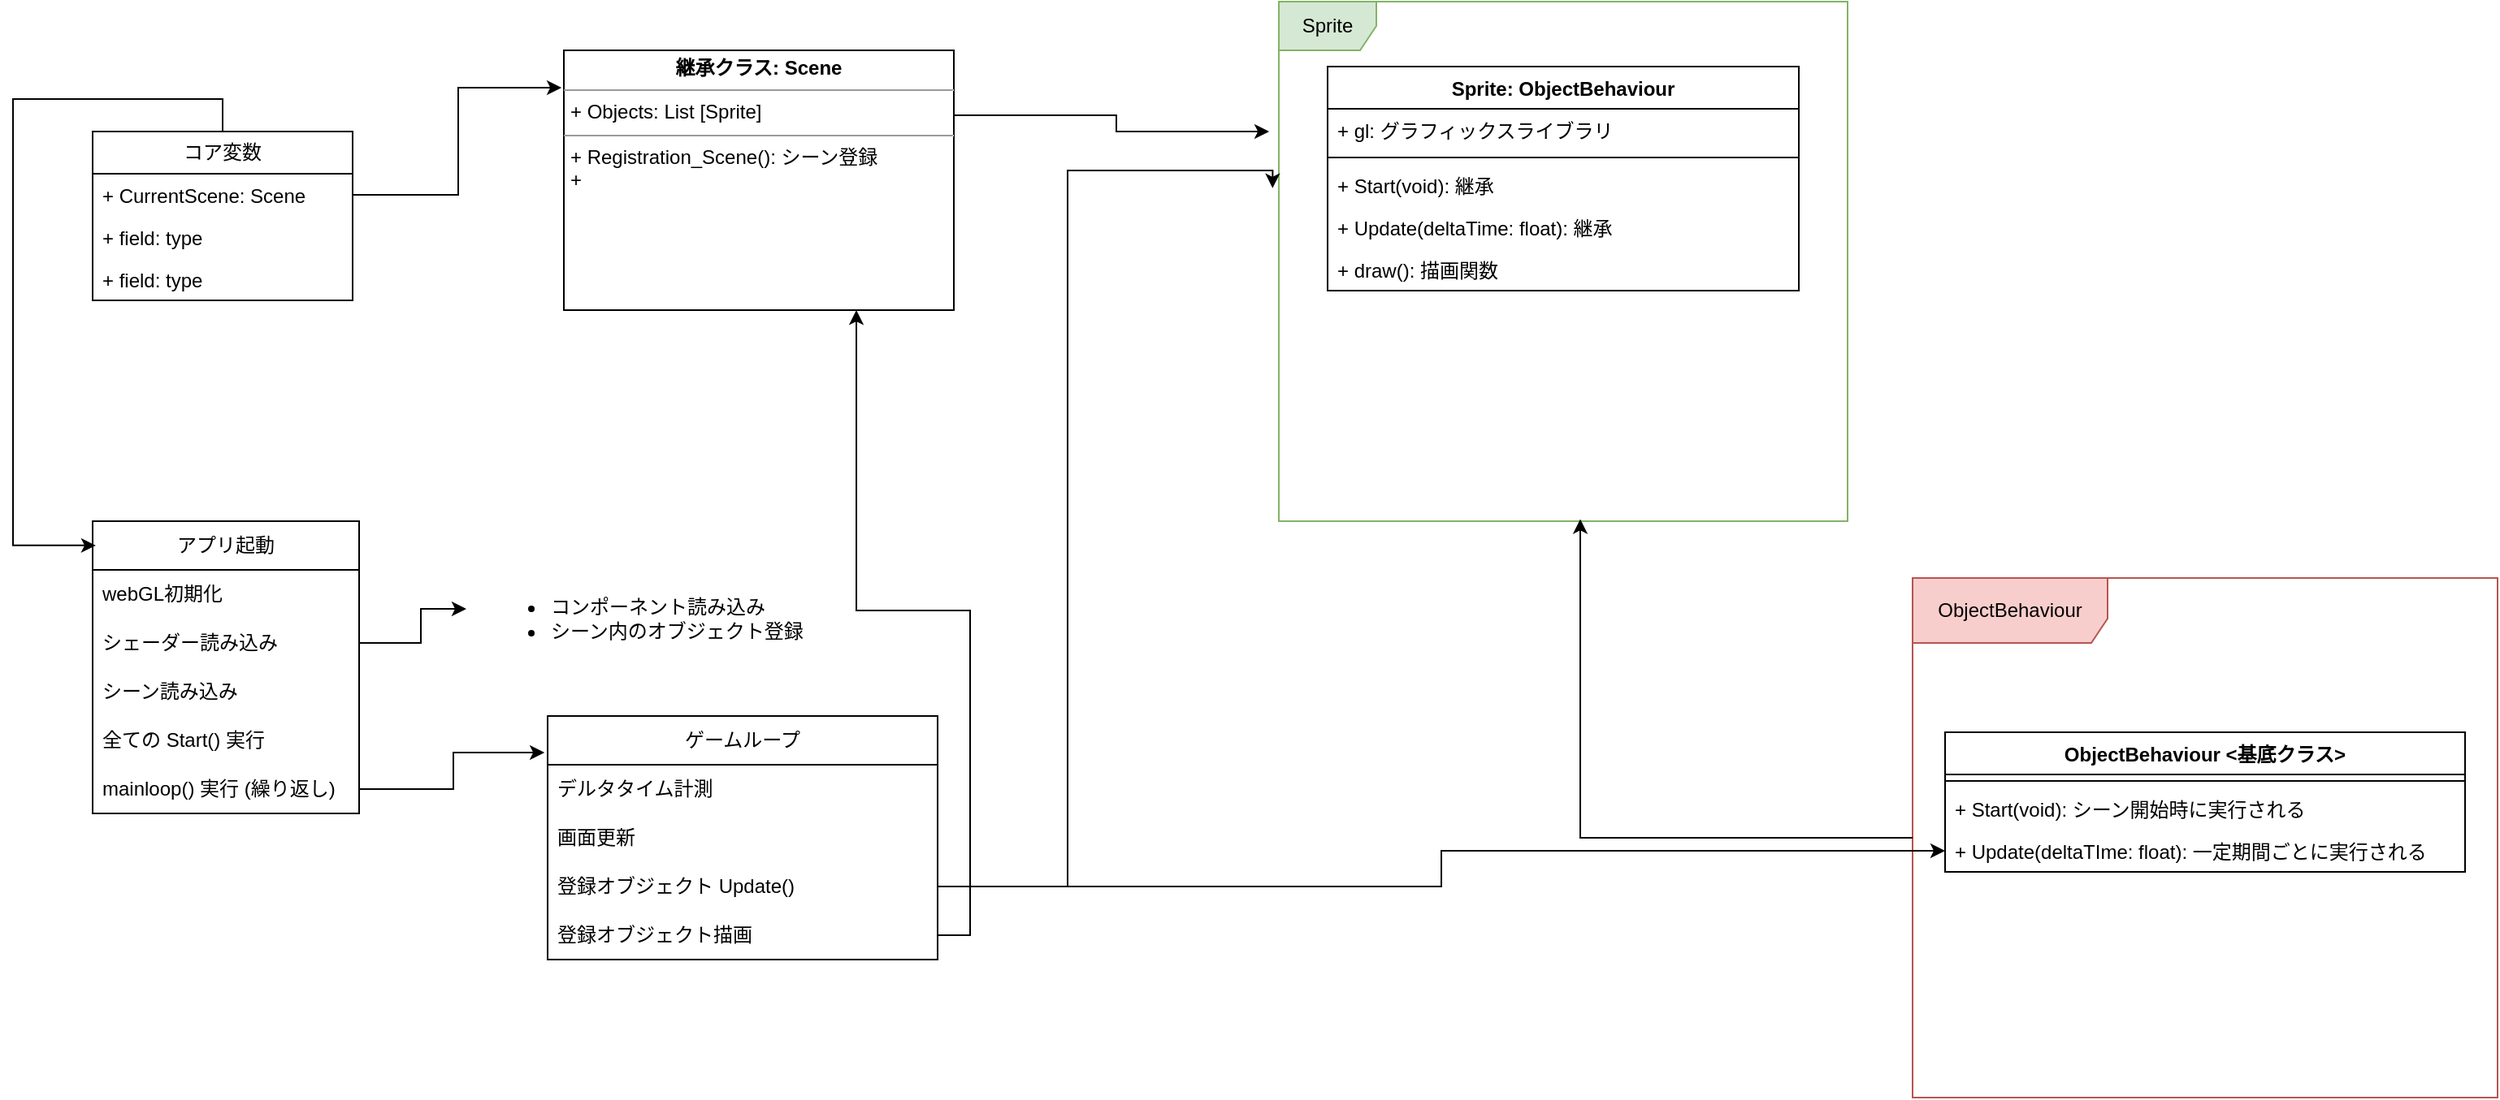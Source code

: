 <mxfile version="22.1.11" type="github">
  <diagram name="ページ1" id="hD4opN9VpknbNqU1b7Oj">
    <mxGraphModel dx="1434" dy="1941" grid="1" gridSize="10" guides="1" tooltips="1" connect="1" arrows="1" fold="1" page="1" pageScale="1" pageWidth="827" pageHeight="1169" math="0" shadow="0">
      <root>
        <mxCell id="0" />
        <mxCell id="1" parent="0" />
        <mxCell id="AUF0hyaP5ivSWC6ZNrzQ-1" value="アプリ起動" style="swimlane;fontStyle=0;childLayout=stackLayout;horizontal=1;startSize=30;horizontalStack=0;resizeParent=1;resizeParentMax=0;resizeLast=0;collapsible=1;marginBottom=0;whiteSpace=wrap;html=1;" parent="1" vertex="1">
          <mxGeometry x="320" y="240" width="164" height="180" as="geometry" />
        </mxCell>
        <mxCell id="AUF0hyaP5ivSWC6ZNrzQ-2" value="webGL初期化" style="text;strokeColor=none;fillColor=none;align=left;verticalAlign=middle;spacingLeft=4;spacingRight=4;overflow=hidden;points=[[0,0.5],[1,0.5]];portConstraint=eastwest;rotatable=0;whiteSpace=wrap;html=1;" parent="AUF0hyaP5ivSWC6ZNrzQ-1" vertex="1">
          <mxGeometry y="30" width="164" height="30" as="geometry" />
        </mxCell>
        <mxCell id="AUF0hyaP5ivSWC6ZNrzQ-3" value="シェーダー読み込み" style="text;strokeColor=none;fillColor=none;align=left;verticalAlign=middle;spacingLeft=4;spacingRight=4;overflow=hidden;points=[[0,0.5],[1,0.5]];portConstraint=eastwest;rotatable=0;whiteSpace=wrap;html=1;" parent="AUF0hyaP5ivSWC6ZNrzQ-1" vertex="1">
          <mxGeometry y="60" width="164" height="30" as="geometry" />
        </mxCell>
        <mxCell id="xLFt_ngKc4ZPYv_Qw4S8-12" value="シーン読み込み" style="text;strokeColor=none;fillColor=none;align=left;verticalAlign=middle;spacingLeft=4;spacingRight=4;overflow=hidden;points=[[0,0.5],[1,0.5]];portConstraint=eastwest;rotatable=0;whiteSpace=wrap;html=1;" parent="AUF0hyaP5ivSWC6ZNrzQ-1" vertex="1">
          <mxGeometry y="90" width="164" height="30" as="geometry" />
        </mxCell>
        <mxCell id="xLFt_ngKc4ZPYv_Qw4S8-3" value="全ての Start() 実行" style="text;strokeColor=none;fillColor=none;align=left;verticalAlign=middle;spacingLeft=4;spacingRight=4;overflow=hidden;points=[[0,0.5],[1,0.5]];portConstraint=eastwest;rotatable=0;whiteSpace=wrap;html=1;" parent="AUF0hyaP5ivSWC6ZNrzQ-1" vertex="1">
          <mxGeometry y="120" width="164" height="30" as="geometry" />
        </mxCell>
        <mxCell id="xLFt_ngKc4ZPYv_Qw4S8-8" value="mainloop() 実行 (繰り返し)" style="text;strokeColor=none;fillColor=none;align=left;verticalAlign=middle;spacingLeft=4;spacingRight=4;overflow=hidden;points=[[0,0.5],[1,0.5]];portConstraint=eastwest;rotatable=0;whiteSpace=wrap;html=1;" parent="AUF0hyaP5ivSWC6ZNrzQ-1" vertex="1">
          <mxGeometry y="150" width="164" height="30" as="geometry" />
        </mxCell>
        <mxCell id="xLFt_ngKc4ZPYv_Qw4S8-6" value="&lt;ul&gt;&lt;li&gt;コンポーネント読み込み&lt;/li&gt;&lt;li&gt;シーン内のオブジェクト登録&lt;/li&gt;&lt;/ul&gt;" style="text;strokeColor=none;fillColor=none;html=1;whiteSpace=wrap;verticalAlign=middle;overflow=hidden;" parent="1" vertex="1">
          <mxGeometry x="560" y="260" width="200" height="80" as="geometry" />
        </mxCell>
        <mxCell id="xLFt_ngKc4ZPYv_Qw4S8-5" style="edgeStyle=orthogonalEdgeStyle;rounded=0;orthogonalLoop=1;jettySize=auto;html=1;exitX=1;exitY=0.5;exitDx=0;exitDy=0;entryX=-0.05;entryY=0.425;entryDx=0;entryDy=0;entryPerimeter=0;" parent="1" source="AUF0hyaP5ivSWC6ZNrzQ-3" target="xLFt_ngKc4ZPYv_Qw4S8-6" edge="1">
          <mxGeometry relative="1" as="geometry">
            <mxPoint x="560" y="315" as="targetPoint" />
          </mxGeometry>
        </mxCell>
        <mxCell id="xLFt_ngKc4ZPYv_Qw4S8-14" value="ゲームループ" style="swimlane;fontStyle=0;childLayout=stackLayout;horizontal=1;startSize=30;horizontalStack=0;resizeParent=1;resizeParentMax=0;resizeLast=0;collapsible=1;marginBottom=0;whiteSpace=wrap;html=1;" parent="1" vertex="1">
          <mxGeometry x="600" y="360" width="240" height="150" as="geometry" />
        </mxCell>
        <mxCell id="xLFt_ngKc4ZPYv_Qw4S8-15" value="デルタタイム計測" style="text;strokeColor=none;fillColor=none;align=left;verticalAlign=middle;spacingLeft=4;spacingRight=4;overflow=hidden;points=[[0,0.5],[1,0.5]];portConstraint=eastwest;rotatable=0;whiteSpace=wrap;html=1;" parent="xLFt_ngKc4ZPYv_Qw4S8-14" vertex="1">
          <mxGeometry y="30" width="240" height="30" as="geometry" />
        </mxCell>
        <mxCell id="xLFt_ngKc4ZPYv_Qw4S8-16" value="画面更新" style="text;strokeColor=none;fillColor=none;align=left;verticalAlign=middle;spacingLeft=4;spacingRight=4;overflow=hidden;points=[[0,0.5],[1,0.5]];portConstraint=eastwest;rotatable=0;whiteSpace=wrap;html=1;" parent="xLFt_ngKc4ZPYv_Qw4S8-14" vertex="1">
          <mxGeometry y="60" width="240" height="30" as="geometry" />
        </mxCell>
        <mxCell id="xLFt_ngKc4ZPYv_Qw4S8-21" value="登録オブジェクト Update()" style="text;strokeColor=none;fillColor=none;align=left;verticalAlign=middle;spacingLeft=4;spacingRight=4;overflow=hidden;points=[[0,0.5],[1,0.5]];portConstraint=eastwest;rotatable=0;whiteSpace=wrap;html=1;" parent="xLFt_ngKc4ZPYv_Qw4S8-14" vertex="1">
          <mxGeometry y="90" width="240" height="30" as="geometry" />
        </mxCell>
        <mxCell id="xLFt_ngKc4ZPYv_Qw4S8-17" value="登録オブジェクト描画" style="text;strokeColor=none;fillColor=none;align=left;verticalAlign=middle;spacingLeft=4;spacingRight=4;overflow=hidden;points=[[0,0.5],[1,0.5]];portConstraint=eastwest;rotatable=0;whiteSpace=wrap;html=1;" parent="xLFt_ngKc4ZPYv_Qw4S8-14" vertex="1">
          <mxGeometry y="120" width="240" height="30" as="geometry" />
        </mxCell>
        <mxCell id="xLFt_ngKc4ZPYv_Qw4S8-19" style="edgeStyle=orthogonalEdgeStyle;rounded=0;orthogonalLoop=1;jettySize=auto;html=1;exitX=1;exitY=0.5;exitDx=0;exitDy=0;entryX=-0.008;entryY=0.15;entryDx=0;entryDy=0;entryPerimeter=0;" parent="1" source="xLFt_ngKc4ZPYv_Qw4S8-8" target="xLFt_ngKc4ZPYv_Qw4S8-14" edge="1">
          <mxGeometry relative="1" as="geometry" />
        </mxCell>
        <mxCell id="xLFt_ngKc4ZPYv_Qw4S8-22" value="Sprite" style="shape=umlFrame;whiteSpace=wrap;html=1;pointerEvents=0;fillColor=#d5e8d4;strokeColor=#82b366;" parent="1" vertex="1">
          <mxGeometry x="1050" y="-80" width="350" height="320" as="geometry" />
        </mxCell>
        <mxCell id="xLFt_ngKc4ZPYv_Qw4S8-33" style="edgeStyle=orthogonalEdgeStyle;rounded=0;orthogonalLoop=1;jettySize=auto;html=1;exitX=0.5;exitY=0;exitDx=0;exitDy=0;entryX=0.012;entryY=0.083;entryDx=0;entryDy=0;entryPerimeter=0;" parent="1" source="xLFt_ngKc4ZPYv_Qw4S8-24" target="AUF0hyaP5ivSWC6ZNrzQ-1" edge="1">
          <mxGeometry relative="1" as="geometry">
            <mxPoint x="260" y="330" as="targetPoint" />
            <Array as="points">
              <mxPoint x="400" y="-20" />
              <mxPoint x="271" y="-20" />
              <mxPoint x="271" y="255" />
            </Array>
          </mxGeometry>
        </mxCell>
        <mxCell id="xLFt_ngKc4ZPYv_Qw4S8-24" value="コア変数" style="swimlane;fontStyle=0;childLayout=stackLayout;horizontal=1;startSize=26;fillColor=none;horizontalStack=0;resizeParent=1;resizeParentMax=0;resizeLast=0;collapsible=1;marginBottom=0;whiteSpace=wrap;html=1;" parent="1" vertex="1">
          <mxGeometry x="320" width="160" height="104" as="geometry" />
        </mxCell>
        <mxCell id="xLFt_ngKc4ZPYv_Qw4S8-25" value="+ CurrentScene: Scene" style="text;strokeColor=none;fillColor=none;align=left;verticalAlign=top;spacingLeft=4;spacingRight=4;overflow=hidden;rotatable=0;points=[[0,0.5],[1,0.5]];portConstraint=eastwest;whiteSpace=wrap;html=1;" parent="xLFt_ngKc4ZPYv_Qw4S8-24" vertex="1">
          <mxGeometry y="26" width="160" height="26" as="geometry" />
        </mxCell>
        <mxCell id="xLFt_ngKc4ZPYv_Qw4S8-26" value="+ field: type" style="text;strokeColor=none;fillColor=none;align=left;verticalAlign=top;spacingLeft=4;spacingRight=4;overflow=hidden;rotatable=0;points=[[0,0.5],[1,0.5]];portConstraint=eastwest;whiteSpace=wrap;html=1;" parent="xLFt_ngKc4ZPYv_Qw4S8-24" vertex="1">
          <mxGeometry y="52" width="160" height="26" as="geometry" />
        </mxCell>
        <mxCell id="xLFt_ngKc4ZPYv_Qw4S8-27" value="+ field: type" style="text;strokeColor=none;fillColor=none;align=left;verticalAlign=top;spacingLeft=4;spacingRight=4;overflow=hidden;rotatable=0;points=[[0,0.5],[1,0.5]];portConstraint=eastwest;whiteSpace=wrap;html=1;" parent="xLFt_ngKc4ZPYv_Qw4S8-24" vertex="1">
          <mxGeometry y="78" width="160" height="26" as="geometry" />
        </mxCell>
        <mxCell id="xLFt_ngKc4ZPYv_Qw4S8-29" value="&lt;p style=&quot;margin:0px;margin-top:4px;text-align:center;&quot;&gt;&lt;b&gt;継承クラス: Scene&lt;/b&gt;&lt;/p&gt;&lt;hr size=&quot;1&quot;&gt;&lt;p style=&quot;margin:0px;margin-left:4px;&quot;&gt;+ Objects: List [Sprite]&lt;/p&gt;&lt;hr size=&quot;1&quot;&gt;&lt;p style=&quot;margin:0px;margin-left:4px;&quot;&gt;+&amp;nbsp;Registration_Scene(): シーン登録&lt;/p&gt;&lt;p style=&quot;margin:0px;margin-left:4px;&quot;&gt;+&amp;nbsp;&lt;/p&gt;" style="verticalAlign=top;align=left;overflow=fill;fontSize=12;fontFamily=Helvetica;html=1;whiteSpace=wrap;" parent="1" vertex="1">
          <mxGeometry x="610" y="-50" width="240" height="160" as="geometry" />
        </mxCell>
        <mxCell id="xLFt_ngKc4ZPYv_Qw4S8-30" style="edgeStyle=orthogonalEdgeStyle;rounded=0;orthogonalLoop=1;jettySize=auto;html=1;exitX=1;exitY=0.5;exitDx=0;exitDy=0;entryX=-0.006;entryY=0.144;entryDx=0;entryDy=0;entryPerimeter=0;" parent="1" source="xLFt_ngKc4ZPYv_Qw4S8-25" target="xLFt_ngKc4ZPYv_Qw4S8-29" edge="1">
          <mxGeometry relative="1" as="geometry" />
        </mxCell>
        <mxCell id="xLFt_ngKc4ZPYv_Qw4S8-32" style="edgeStyle=orthogonalEdgeStyle;rounded=0;orthogonalLoop=1;jettySize=auto;html=1;exitX=1;exitY=0.25;exitDx=0;exitDy=0;entryX=-0.017;entryY=0.25;entryDx=0;entryDy=0;entryPerimeter=0;" parent="1" source="xLFt_ngKc4ZPYv_Qw4S8-29" target="xLFt_ngKc4ZPYv_Qw4S8-22" edge="1">
          <mxGeometry relative="1" as="geometry" />
        </mxCell>
        <mxCell id="xLFt_ngKc4ZPYv_Qw4S8-34" style="edgeStyle=orthogonalEdgeStyle;rounded=0;orthogonalLoop=1;jettySize=auto;html=1;exitX=1;exitY=0.5;exitDx=0;exitDy=0;entryX=-0.011;entryY=0.359;entryDx=0;entryDy=0;entryPerimeter=0;" parent="1" source="xLFt_ngKc4ZPYv_Qw4S8-21" target="xLFt_ngKc4ZPYv_Qw4S8-22" edge="1">
          <mxGeometry relative="1" as="geometry">
            <mxPoint x="1020" y="30" as="targetPoint" />
            <Array as="points">
              <mxPoint x="920" y="465" />
              <mxPoint x="920" y="24" />
              <mxPoint x="1046" y="24" />
            </Array>
          </mxGeometry>
        </mxCell>
        <mxCell id="xLFt_ngKc4ZPYv_Qw4S8-35" style="edgeStyle=orthogonalEdgeStyle;rounded=0;orthogonalLoop=1;jettySize=auto;html=1;exitX=1;exitY=0.5;exitDx=0;exitDy=0;entryX=0.75;entryY=1;entryDx=0;entryDy=0;" parent="1" source="xLFt_ngKc4ZPYv_Qw4S8-17" target="xLFt_ngKc4ZPYv_Qw4S8-29" edge="1">
          <mxGeometry relative="1" as="geometry" />
        </mxCell>
        <mxCell id="ez1butQeJcJmqH6kThuS-1" value="ObjectBehaviour" style="shape=umlFrame;whiteSpace=wrap;html=1;pointerEvents=0;width=120;height=40;fillColor=#f8cecc;strokeColor=#b85450;" vertex="1" parent="1">
          <mxGeometry x="1440" y="275" width="360" height="320" as="geometry" />
        </mxCell>
        <mxCell id="ez1butQeJcJmqH6kThuS-2" value="ObjectBehaviour &amp;lt;基底クラス&amp;gt;" style="swimlane;fontStyle=1;align=center;verticalAlign=top;childLayout=stackLayout;horizontal=1;startSize=26;horizontalStack=0;resizeParent=1;resizeParentMax=0;resizeLast=0;collapsible=1;marginBottom=0;whiteSpace=wrap;html=1;" vertex="1" parent="1">
          <mxGeometry x="1460" y="370" width="320" height="86" as="geometry" />
        </mxCell>
        <mxCell id="ez1butQeJcJmqH6kThuS-4" value="" style="line;strokeWidth=1;fillColor=none;align=left;verticalAlign=middle;spacingTop=-1;spacingLeft=3;spacingRight=3;rotatable=0;labelPosition=right;points=[];portConstraint=eastwest;strokeColor=inherit;" vertex="1" parent="ez1butQeJcJmqH6kThuS-2">
          <mxGeometry y="26" width="320" height="8" as="geometry" />
        </mxCell>
        <mxCell id="ez1butQeJcJmqH6kThuS-5" value="+ Start(void): シーン開始時に実行される" style="text;strokeColor=none;fillColor=none;align=left;verticalAlign=top;spacingLeft=4;spacingRight=4;overflow=hidden;rotatable=0;points=[[0,0.5],[1,0.5]];portConstraint=eastwest;whiteSpace=wrap;html=1;" vertex="1" parent="ez1butQeJcJmqH6kThuS-2">
          <mxGeometry y="34" width="320" height="26" as="geometry" />
        </mxCell>
        <mxCell id="ez1butQeJcJmqH6kThuS-6" value="+ Update(deltaTIme: float): 一定期間ごとに実行される&amp;nbsp;" style="text;strokeColor=none;fillColor=none;align=left;verticalAlign=top;spacingLeft=4;spacingRight=4;overflow=hidden;rotatable=0;points=[[0,0.5],[1,0.5]];portConstraint=eastwest;whiteSpace=wrap;html=1;" vertex="1" parent="ez1butQeJcJmqH6kThuS-2">
          <mxGeometry y="60" width="320" height="26" as="geometry" />
        </mxCell>
        <mxCell id="ez1butQeJcJmqH6kThuS-7" style="edgeStyle=orthogonalEdgeStyle;rounded=0;orthogonalLoop=1;jettySize=auto;html=1;entryX=0.53;entryY=0.996;entryDx=0;entryDy=0;entryPerimeter=0;" edge="1" parent="1" source="ez1butQeJcJmqH6kThuS-1" target="xLFt_ngKc4ZPYv_Qw4S8-22">
          <mxGeometry relative="1" as="geometry" />
        </mxCell>
        <mxCell id="ez1butQeJcJmqH6kThuS-8" style="edgeStyle=orthogonalEdgeStyle;rounded=0;orthogonalLoop=1;jettySize=auto;html=1;exitX=1;exitY=0.5;exitDx=0;exitDy=0;entryX=0;entryY=0.5;entryDx=0;entryDy=0;" edge="1" parent="1" source="xLFt_ngKc4ZPYv_Qw4S8-21" target="ez1butQeJcJmqH6kThuS-6">
          <mxGeometry relative="1" as="geometry" />
        </mxCell>
        <mxCell id="ez1butQeJcJmqH6kThuS-9" value="Sprite: ObjectBehaviour" style="swimlane;fontStyle=1;align=center;verticalAlign=top;childLayout=stackLayout;horizontal=1;startSize=26;horizontalStack=0;resizeParent=1;resizeParentMax=0;resizeLast=0;collapsible=1;marginBottom=0;whiteSpace=wrap;html=1;" vertex="1" parent="1">
          <mxGeometry x="1080" y="-40" width="290" height="138" as="geometry" />
        </mxCell>
        <mxCell id="ez1butQeJcJmqH6kThuS-10" value="+ gl: グラフィックスライブラリ" style="text;strokeColor=none;fillColor=none;align=left;verticalAlign=top;spacingLeft=4;spacingRight=4;overflow=hidden;rotatable=0;points=[[0,0.5],[1,0.5]];portConstraint=eastwest;whiteSpace=wrap;html=1;" vertex="1" parent="ez1butQeJcJmqH6kThuS-9">
          <mxGeometry y="26" width="290" height="26" as="geometry" />
        </mxCell>
        <mxCell id="ez1butQeJcJmqH6kThuS-11" value="" style="line;strokeWidth=1;fillColor=none;align=left;verticalAlign=middle;spacingTop=-1;spacingLeft=3;spacingRight=3;rotatable=0;labelPosition=right;points=[];portConstraint=eastwest;strokeColor=inherit;" vertex="1" parent="ez1butQeJcJmqH6kThuS-9">
          <mxGeometry y="52" width="290" height="8" as="geometry" />
        </mxCell>
        <mxCell id="ez1butQeJcJmqH6kThuS-12" value="+ Start(void): 継承" style="text;strokeColor=none;fillColor=none;align=left;verticalAlign=top;spacingLeft=4;spacingRight=4;overflow=hidden;rotatable=0;points=[[0,0.5],[1,0.5]];portConstraint=eastwest;whiteSpace=wrap;html=1;" vertex="1" parent="ez1butQeJcJmqH6kThuS-9">
          <mxGeometry y="60" width="290" height="26" as="geometry" />
        </mxCell>
        <mxCell id="ez1butQeJcJmqH6kThuS-13" value="+ Update(deltaTime: float): 継承" style="text;strokeColor=none;fillColor=none;align=left;verticalAlign=top;spacingLeft=4;spacingRight=4;overflow=hidden;rotatable=0;points=[[0,0.5],[1,0.5]];portConstraint=eastwest;whiteSpace=wrap;html=1;" vertex="1" parent="ez1butQeJcJmqH6kThuS-9">
          <mxGeometry y="86" width="290" height="26" as="geometry" />
        </mxCell>
        <mxCell id="ez1butQeJcJmqH6kThuS-14" value="+ draw(): 描画関数" style="text;strokeColor=none;fillColor=none;align=left;verticalAlign=top;spacingLeft=4;spacingRight=4;overflow=hidden;rotatable=0;points=[[0,0.5],[1,0.5]];portConstraint=eastwest;whiteSpace=wrap;html=1;" vertex="1" parent="ez1butQeJcJmqH6kThuS-9">
          <mxGeometry y="112" width="290" height="26" as="geometry" />
        </mxCell>
      </root>
    </mxGraphModel>
  </diagram>
</mxfile>
